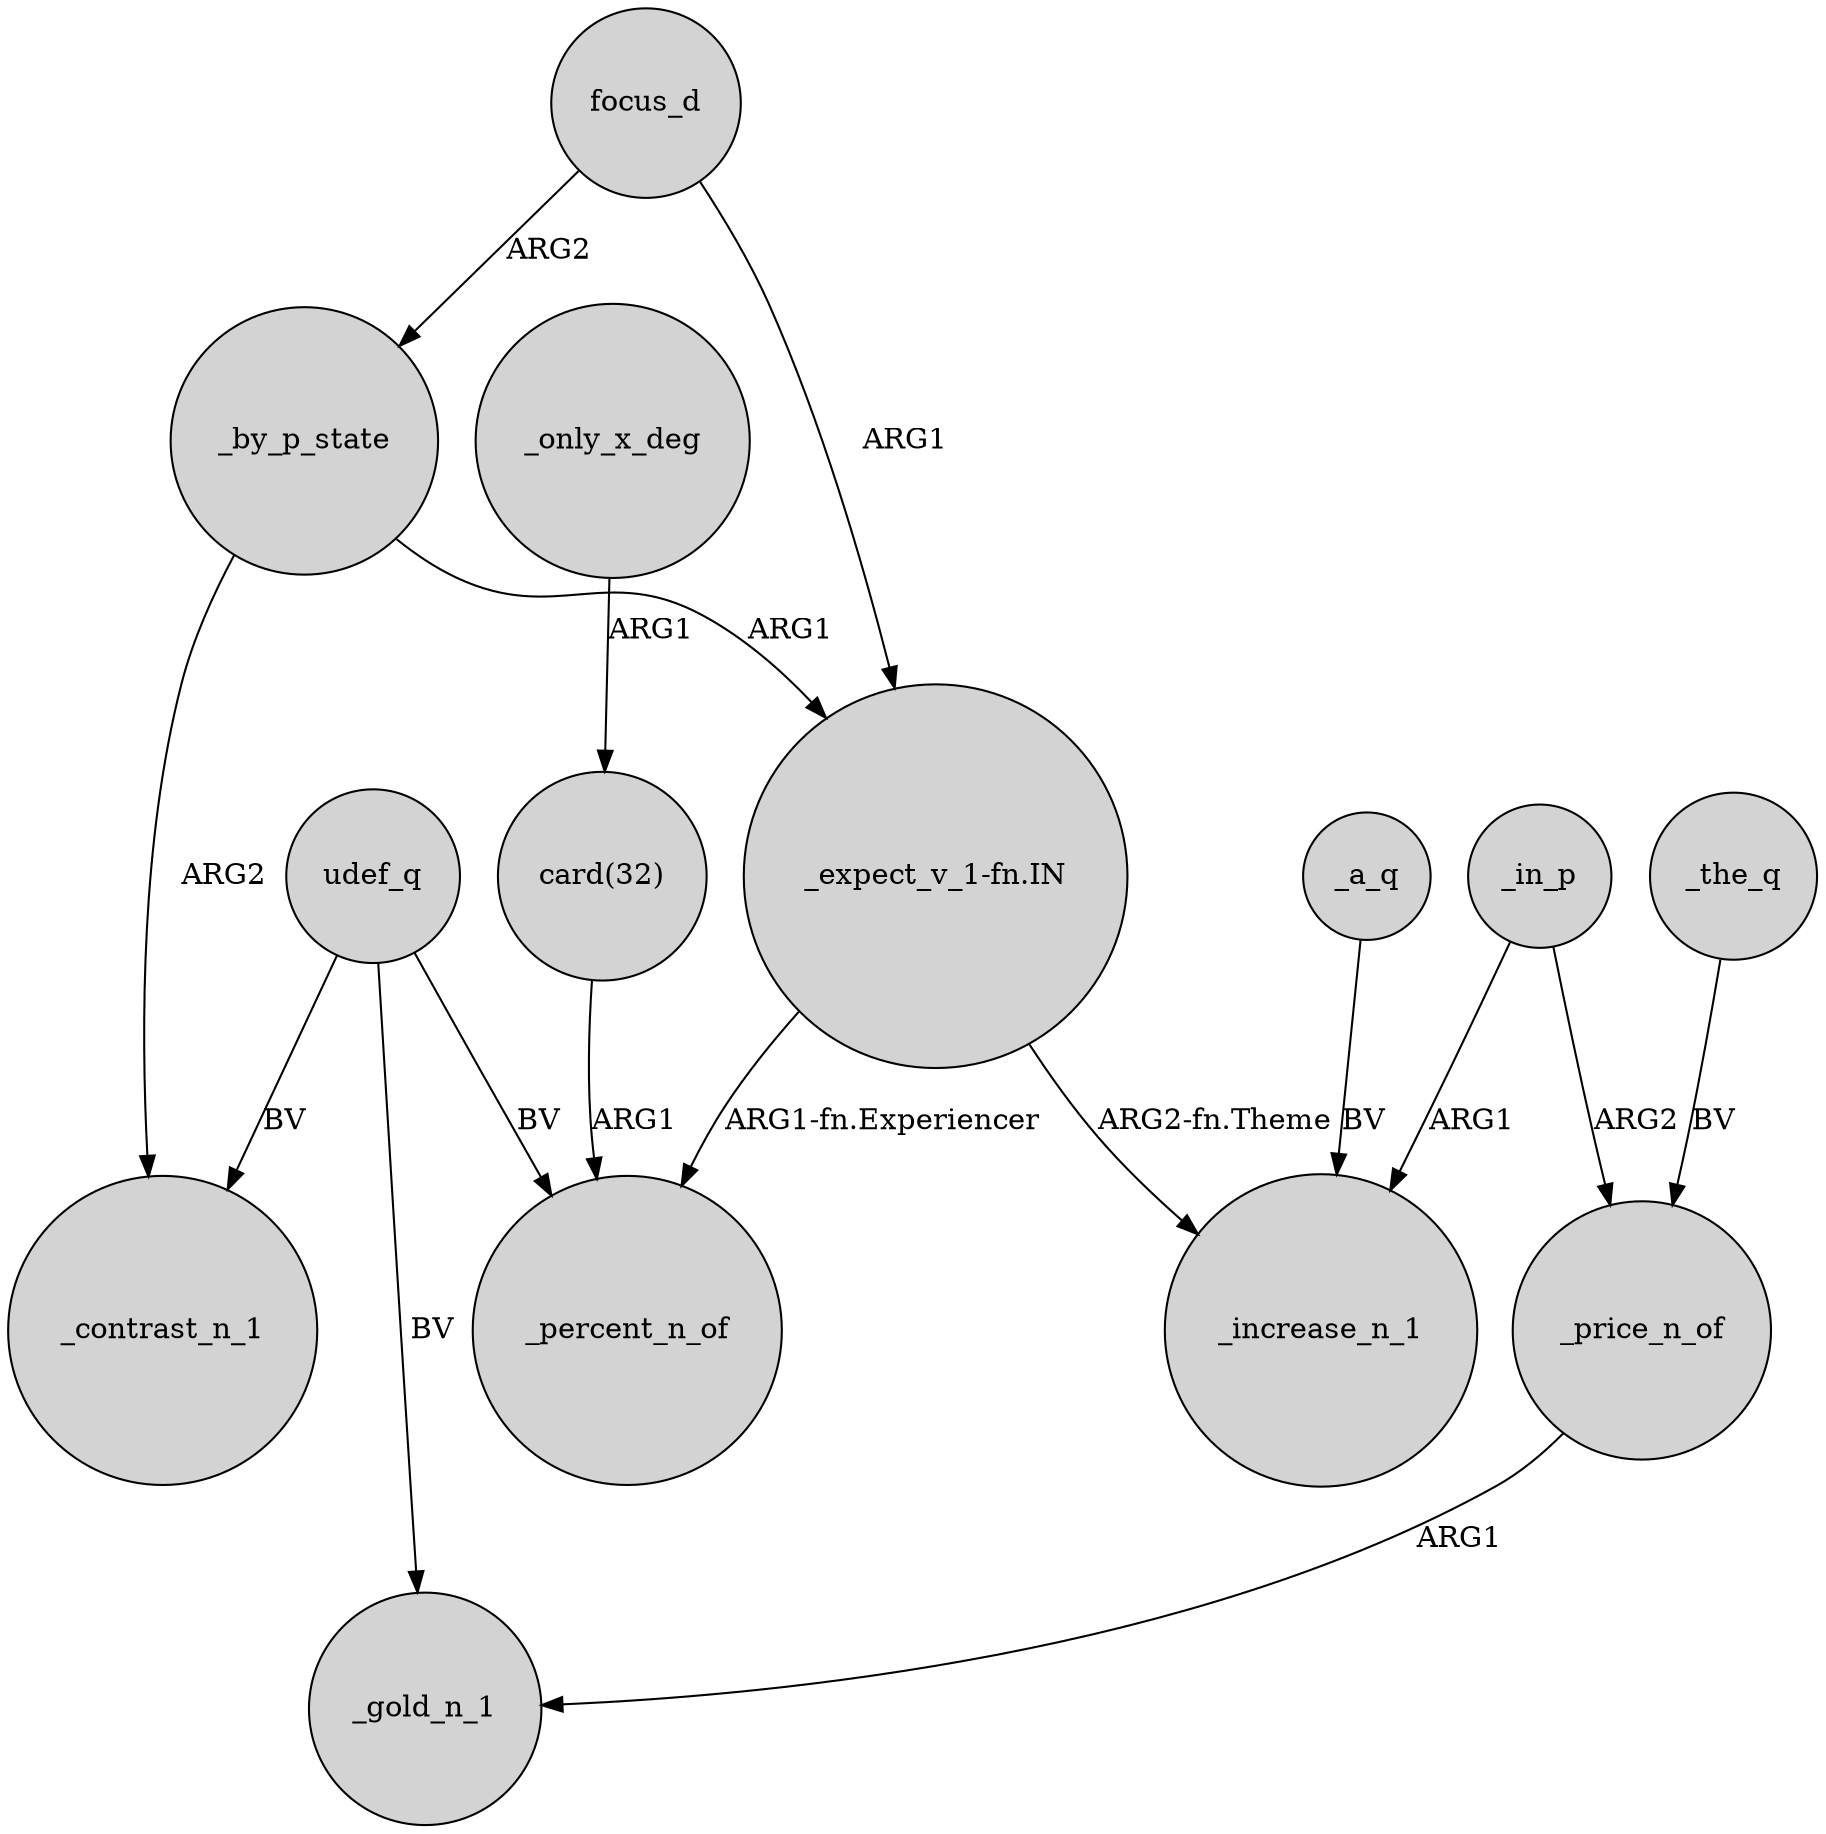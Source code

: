 digraph {
	node [shape=circle style=filled]
	focus_d -> _by_p_state [label=ARG2]
	_by_p_state -> _contrast_n_1 [label=ARG2]
	"card(32)" -> _percent_n_of [label=ARG1]
	_a_q -> _increase_n_1 [label=BV]
	udef_q -> _contrast_n_1 [label=BV]
	_price_n_of -> _gold_n_1 [label=ARG1]
	udef_q -> _percent_n_of [label=BV]
	_the_q -> _price_n_of [label=BV]
	_in_p -> _price_n_of [label=ARG2]
	udef_q -> _gold_n_1 [label=BV]
	_in_p -> _increase_n_1 [label=ARG1]
	"_expect_v_1-fn.IN" -> _increase_n_1 [label="ARG2-fn.Theme"]
	"_expect_v_1-fn.IN" -> _percent_n_of [label="ARG1-fn.Experiencer"]
	_by_p_state -> "_expect_v_1-fn.IN" [label=ARG1]
	focus_d -> "_expect_v_1-fn.IN" [label=ARG1]
	_only_x_deg -> "card(32)" [label=ARG1]
}

